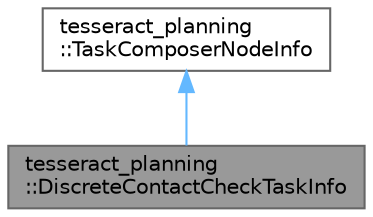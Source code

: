 digraph "tesseract_planning::DiscreteContactCheckTaskInfo"
{
 // LATEX_PDF_SIZE
  bgcolor="transparent";
  edge [fontname=Helvetica,fontsize=10,labelfontname=Helvetica,labelfontsize=10];
  node [fontname=Helvetica,fontsize=10,shape=box,height=0.2,width=0.4];
  Node1 [label="tesseract_planning\l::DiscreteContactCheckTaskInfo",height=0.2,width=0.4,color="gray40", fillcolor="grey60", style="filled", fontcolor="black",tooltip=" "];
  Node2 -> Node1 [dir="back",color="steelblue1",style="solid"];
  Node2 [label="tesseract_planning\l::TaskComposerNodeInfo",height=0.2,width=0.4,color="gray40", fillcolor="white", style="filled",URL="$da/de5/classtesseract__planning_1_1TaskComposerNodeInfo.html",tooltip=" "];
}
